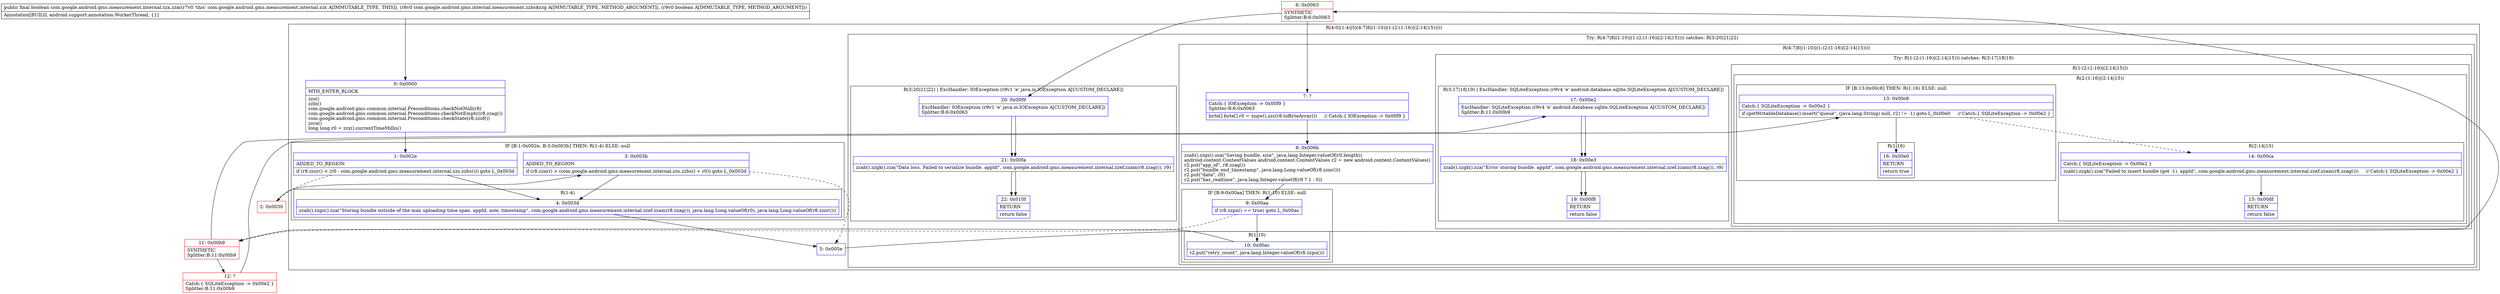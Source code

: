 digraph "CFG forcom.google.android.gms.measurement.internal.zzx.zza(Lcom\/google\/android\/gms\/internal\/measurement\/zzbs$zzg;Z)Z" {
subgraph cluster_Region_883532525 {
label = "R(4:0|(1:4)|5|(4:7|8|(1:10)|(1:(2:(1:16)|(2:14|15)))))";
node [shape=record,color=blue];
Node_0 [shape=record,label="{0\:\ 0x0000|MTH_ENTER_BLOCK\l|zzo()\lzzbi()\lcom.google.android.gms.common.internal.Preconditions.checkNotNull(r8)\lcom.google.android.gms.common.internal.Preconditions.checkNotEmpty(r8.zzag())\lcom.google.android.gms.common.internal.Preconditions.checkState(r8.zzof())\lzzca()\llong long r0 = zzx().currentTimeMillis()\l}"];
subgraph cluster_IfRegion_1390639027 {
label = "IF [B:1:0x002e, B:3:0x003b] THEN: R(1:4) ELSE: null";
node [shape=record,color=blue];
Node_1 [shape=record,label="{1\:\ 0x002e|ADDED_TO_REGION\l|if (r8.zznr() \< (r0 \- com.google.android.gms.measurement.internal.zzs.zzbs())) goto L_0x003d\l}"];
Node_3 [shape=record,label="{3\:\ 0x003b|ADDED_TO_REGION\l|if (r8.zznr() \> (com.google.android.gms.measurement.internal.zzs.zzbs() + r0)) goto L_0x003d\l}"];
subgraph cluster_Region_1115667445 {
label = "R(1:4)";
node [shape=record,color=blue];
Node_4 [shape=record,label="{4\:\ 0x003d|zzab().zzgn().zza(\"Storing bundle outside of the max uploading time span. appId, now, timestamp\", com.google.android.gms.measurement.internal.zzef.zzam(r8.zzag()), java.lang.Long.valueOf(r0), java.lang.Long.valueOf(r8.zznr()))\l}"];
}
}
Node_5 [shape=record,label="{5\:\ 0x005e}"];
subgraph cluster_TryCatchRegion_333548155 {
label = "Try: R(4:7|8|(1:10)|(1:(2:(1:16)|(2:14|15)))) catches: R(3:20|21|22)";
node [shape=record,color=blue];
subgraph cluster_Region_170906714 {
label = "R(4:7|8|(1:10)|(1:(2:(1:16)|(2:14|15))))";
node [shape=record,color=blue];
Node_7 [shape=record,label="{7\:\ ?|Catch:\{ IOException \-\> 0x00f9 \}\lSplitter:B:6:0x0063\l|byte[] byte[] r0 = zzgw().zzc(r8.toByteArray())     \/\/ Catch:\{ IOException \-\> 0x00f9 \}\l}"];
Node_8 [shape=record,label="{8\:\ 0x006b|zzab().zzgs().zza(\"Saving bundle, size\", java.lang.Integer.valueOf(r0.length))\landroid.content.ContentValues android.content.ContentValues r2 = new android.content.ContentValues()\lr2.put(\"app_id\", r8.zzag())\lr2.put(\"bundle_end_timestamp\", java.lang.Long.valueOf(r8.zznr()))\lr2.put(\"data\", r0)\lr2.put(\"has_realtime\", java.lang.Integer.valueOf(r9 ? 1 : 0))\l}"];
subgraph cluster_IfRegion_609480461 {
label = "IF [B:9:0x00aa] THEN: R(1:10) ELSE: null";
node [shape=record,color=blue];
Node_9 [shape=record,label="{9\:\ 0x00aa|if (r8.zzpn() == true) goto L_0x00ac\l}"];
subgraph cluster_Region_1936236856 {
label = "R(1:10)";
node [shape=record,color=blue];
Node_10 [shape=record,label="{10\:\ 0x00ac|r2.put(\"retry_count\", java.lang.Integer.valueOf(r8.zzpo()))\l}"];
}
}
subgraph cluster_TryCatchRegion_1485951119 {
label = "Try: R(1:(2:(1:16)|(2:14|15))) catches: R(3:17|18|19)";
node [shape=record,color=blue];
subgraph cluster_Region_576439355 {
label = "R(1:(2:(1:16)|(2:14|15)))";
node [shape=record,color=blue];
subgraph cluster_Region_1031151705 {
label = "R(2:(1:16)|(2:14|15))";
node [shape=record,color=blue];
subgraph cluster_IfRegion_989793801 {
label = "IF [B:13:0x00c8] THEN: R(1:16) ELSE: null";
node [shape=record,color=blue];
Node_13 [shape=record,label="{13\:\ 0x00c8|Catch:\{ SQLiteException \-\> 0x00e2 \}\l|if (getWritableDatabase().insert(\"queue\", (java.lang.String) null, r2) != \-1) goto L_0x00e0     \/\/ Catch:\{ SQLiteException \-\> 0x00e2 \}\l}"];
subgraph cluster_Region_115776381 {
label = "R(1:16)";
node [shape=record,color=blue];
Node_16 [shape=record,label="{16\:\ 0x00e0|RETURN\l|return true\l}"];
}
}
subgraph cluster_Region_1344611974 {
label = "R(2:14|15)";
node [shape=record,color=blue];
Node_14 [shape=record,label="{14\:\ 0x00ca|Catch:\{ SQLiteException \-\> 0x00e2 \}\l|zzab().zzgk().zza(\"Failed to insert bundle (got \-1). appId\", com.google.android.gms.measurement.internal.zzef.zzam(r8.zzag()))     \/\/ Catch:\{ SQLiteException \-\> 0x00e2 \}\l}"];
Node_15 [shape=record,label="{15\:\ 0x00df|RETURN\l|return false\l}"];
}
}
}
subgraph cluster_Region_748903077 {
label = "R(3:17|18|19) | ExcHandler: SQLiteException (r9v4 'e' android.database.sqlite.SQLiteException A[CUSTOM_DECLARE])\l";
node [shape=record,color=blue];
Node_17 [shape=record,label="{17\:\ 0x00e2|ExcHandler: SQLiteException (r9v4 'e' android.database.sqlite.SQLiteException A[CUSTOM_DECLARE])\lSplitter:B:11:0x00b9\l}"];
Node_18 [shape=record,label="{18\:\ 0x00e3|zzab().zzgk().zza(\"Error storing bundle. appId\", com.google.android.gms.measurement.internal.zzef.zzam(r8.zzag()), r9)\l}"];
Node_19 [shape=record,label="{19\:\ 0x00f8|RETURN\l|return false\l}"];
}
}
}
subgraph cluster_Region_551273344 {
label = "R(3:20|21|22) | ExcHandler: IOException (r9v1 'e' java.io.IOException A[CUSTOM_DECLARE])\l";
node [shape=record,color=blue];
Node_20 [shape=record,label="{20\:\ 0x00f9|ExcHandler: IOException (r9v1 'e' java.io.IOException A[CUSTOM_DECLARE])\lSplitter:B:6:0x0063\l}"];
Node_21 [shape=record,label="{21\:\ 0x00fa|zzab().zzgk().zza(\"Data loss. Failed to serialize bundle. appId\", com.google.android.gms.measurement.internal.zzef.zzam(r8.zzag()), r9)\l}"];
Node_22 [shape=record,label="{22\:\ 0x010f|RETURN\l|return false\l}"];
}
}
}
subgraph cluster_Region_551273344 {
label = "R(3:20|21|22) | ExcHandler: IOException (r9v1 'e' java.io.IOException A[CUSTOM_DECLARE])\l";
node [shape=record,color=blue];
Node_20 [shape=record,label="{20\:\ 0x00f9|ExcHandler: IOException (r9v1 'e' java.io.IOException A[CUSTOM_DECLARE])\lSplitter:B:6:0x0063\l}"];
Node_21 [shape=record,label="{21\:\ 0x00fa|zzab().zzgk().zza(\"Data loss. Failed to serialize bundle. appId\", com.google.android.gms.measurement.internal.zzef.zzam(r8.zzag()), r9)\l}"];
Node_22 [shape=record,label="{22\:\ 0x010f|RETURN\l|return false\l}"];
}
subgraph cluster_Region_748903077 {
label = "R(3:17|18|19) | ExcHandler: SQLiteException (r9v4 'e' android.database.sqlite.SQLiteException A[CUSTOM_DECLARE])\l";
node [shape=record,color=blue];
Node_17 [shape=record,label="{17\:\ 0x00e2|ExcHandler: SQLiteException (r9v4 'e' android.database.sqlite.SQLiteException A[CUSTOM_DECLARE])\lSplitter:B:11:0x00b9\l}"];
Node_18 [shape=record,label="{18\:\ 0x00e3|zzab().zzgk().zza(\"Error storing bundle. appId\", com.google.android.gms.measurement.internal.zzef.zzam(r8.zzag()), r9)\l}"];
Node_19 [shape=record,label="{19\:\ 0x00f8|RETURN\l|return false\l}"];
}
Node_2 [shape=record,color=red,label="{2\:\ 0x0030}"];
Node_6 [shape=record,color=red,label="{6\:\ 0x0063|SYNTHETIC\lSplitter:B:6:0x0063\l}"];
Node_11 [shape=record,color=red,label="{11\:\ 0x00b9|SYNTHETIC\lSplitter:B:11:0x00b9\l}"];
Node_12 [shape=record,color=red,label="{12\:\ ?|Catch:\{ SQLiteException \-\> 0x00e2 \}\lSplitter:B:11:0x00b9\l}"];
MethodNode[shape=record,label="{public final boolean com.google.android.gms.measurement.internal.zzx.zza((r7v0 'this' com.google.android.gms.measurement.internal.zzx A[IMMUTABLE_TYPE, THIS]), (r8v0 com.google.android.gms.internal.measurement.zzbs$zzg A[IMMUTABLE_TYPE, METHOD_ARGUMENT]), (r9v0 boolean A[IMMUTABLE_TYPE, METHOD_ARGUMENT]))  | Annotation[BUILD, android.support.annotation.WorkerThread, \{\}]\l}"];
MethodNode -> Node_0;
Node_0 -> Node_1;
Node_1 -> Node_2[style=dashed];
Node_1 -> Node_4;
Node_3 -> Node_4;
Node_3 -> Node_5[style=dashed];
Node_4 -> Node_5;
Node_5 -> Node_6;
Node_7 -> Node_8;
Node_8 -> Node_9;
Node_9 -> Node_10;
Node_9 -> Node_11[style=dashed];
Node_10 -> Node_11;
Node_13 -> Node_14[style=dashed];
Node_13 -> Node_16;
Node_14 -> Node_15;
Node_17 -> Node_18;
Node_18 -> Node_19;
Node_20 -> Node_21;
Node_21 -> Node_22;
Node_20 -> Node_21;
Node_21 -> Node_22;
Node_17 -> Node_18;
Node_18 -> Node_19;
Node_2 -> Node_3;
Node_6 -> Node_7;
Node_6 -> Node_20;
Node_11 -> Node_12;
Node_11 -> Node_17;
Node_12 -> Node_13;
}

